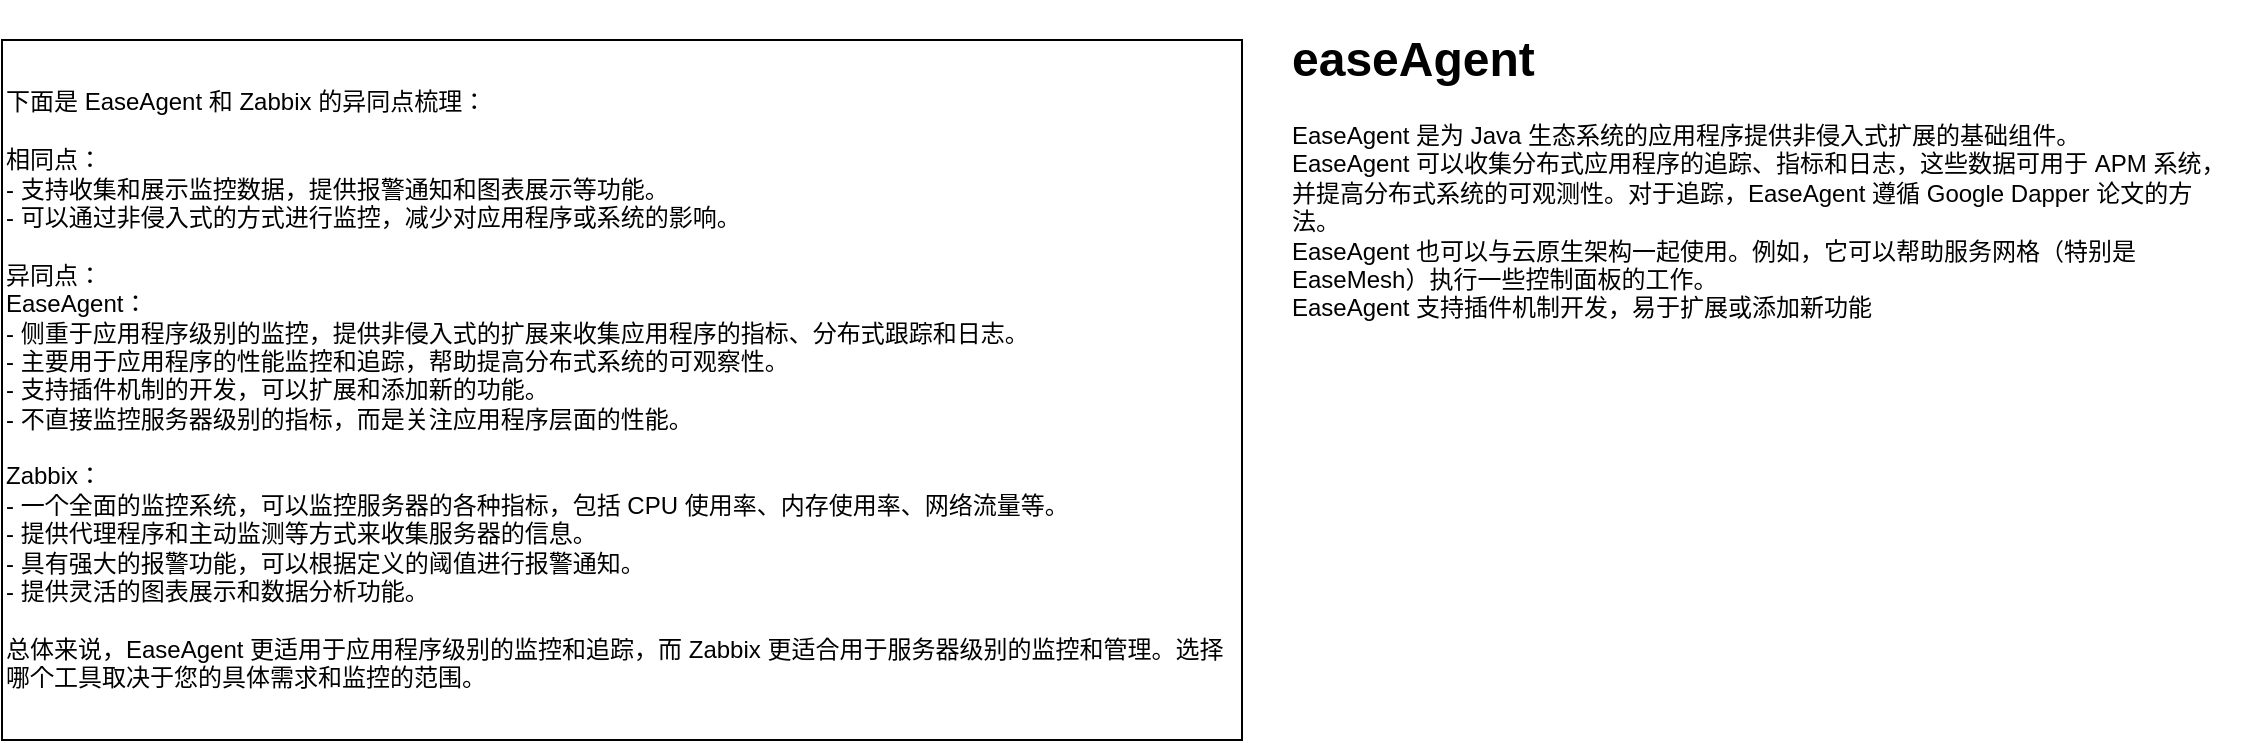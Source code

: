 <mxfile version="21.3.8" type="github">
  <diagram name="第 1 页" id="n-G3lqDVLXR1q0Zq0EH0">
    <mxGraphModel dx="1434" dy="756" grid="1" gridSize="10" guides="1" tooltips="1" connect="1" arrows="1" fold="1" page="1" pageScale="1" pageWidth="1169" pageHeight="1654" math="0" shadow="0">
      <root>
        <mxCell id="0" />
        <mxCell id="1" parent="0" />
        <mxCell id="sJQpwPbI6ToiGN9EEG05-1" value="&lt;h1&gt;easeAgent&lt;/h1&gt;&lt;p&gt;EaseAgent 是为 Java 生态系统的应用程序提供非侵入式扩展的基础组件。&lt;br/&gt;EaseAgent 可以收集分布式应用程序的追踪、指标和日志，这些数据可用于 APM 系统，并提高分布式系统的可观测性。对于追踪，EaseAgent 遵循 Google Dapper 论文的方法。&lt;br/&gt;EaseAgent 也可以与云原生架构一起使用。例如，它可以帮助服务网格（特别是 EaseMesh）执行一些控制面板的工作。&lt;br/&gt;EaseAgent 支持插件机制开发，易于扩展或添加新功能&lt;br&gt;&lt;/p&gt;" style="text;html=1;strokeColor=none;fillColor=none;spacing=5;spacingTop=-20;whiteSpace=wrap;overflow=hidden;rounded=0;" vertex="1" parent="1">
          <mxGeometry x="680" y="20" width="480" height="180" as="geometry" />
        </mxCell>
        <mxCell id="sJQpwPbI6ToiGN9EEG05-2" value="&lt;div&gt;下面是 EaseAgent 和 Zabbix 的异同点梳理：&lt;/div&gt;&lt;div&gt;&lt;br&gt;&lt;/div&gt;&lt;div&gt;相同点：&lt;/div&gt;&lt;div&gt;- 支持收集和展示监控数据，提供报警通知和图表展示等功能。&lt;/div&gt;&lt;div&gt;- 可以通过非侵入式的方式进行监控，减少对应用程序或系统的影响。&lt;/div&gt;&lt;div&gt;&lt;br&gt;&lt;/div&gt;&lt;div&gt;异同点：&lt;/div&gt;&lt;div&gt;EaseAgent：&lt;/div&gt;&lt;div&gt;- 侧重于应用程序级别的监控，提供非侵入式的扩展来收集应用程序的指标、分布式跟踪和日志。&lt;/div&gt;&lt;div&gt;- 主要用于应用程序的性能监控和追踪，帮助提高分布式系统的可观察性。&lt;/div&gt;&lt;div&gt;- 支持插件机制的开发，可以扩展和添加新的功能。&lt;/div&gt;&lt;div&gt;- 不直接监控服务器级别的指标，而是关注应用程序层面的性能。&lt;/div&gt;&lt;div&gt;&lt;br&gt;&lt;/div&gt;&lt;div&gt;Zabbix：&lt;/div&gt;&lt;div&gt;- 一个全面的监控系统，可以监控服务器的各种指标，包括 CPU 使用率、内存使用率、网络流量等。&lt;/div&gt;&lt;div&gt;- 提供代理程序和主动监测等方式来收集服务器的信息。&lt;/div&gt;&lt;div&gt;- 具有强大的报警功能，可以根据定义的阈值进行报警通知。&lt;/div&gt;&lt;div&gt;- 提供灵活的图表展示和数据分析功能。&lt;/div&gt;&lt;div&gt;&lt;br&gt;&lt;/div&gt;&lt;div&gt;总体来说，EaseAgent 更适用于应用程序级别的监控和追踪，而 Zabbix 更适合用于服务器级别的监控和管理。选择哪个工具取决于您的具体需求和监控的范围。&lt;/div&gt;" style="rounded=0;whiteSpace=wrap;html=1;align=left;" vertex="1" parent="1">
          <mxGeometry x="40" y="30" width="620" height="350" as="geometry" />
        </mxCell>
      </root>
    </mxGraphModel>
  </diagram>
</mxfile>
